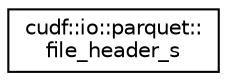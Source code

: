 digraph "Graphical Class Hierarchy"
{
 // LATEX_PDF_SIZE
  edge [fontname="Helvetica",fontsize="10",labelfontname="Helvetica",labelfontsize="10"];
  node [fontname="Helvetica",fontsize="10",shape=record];
  rankdir="LR";
  Node0 [label="cudf::io::parquet::\lfile_header_s",height=0.2,width=0.4,color="black", fillcolor="white", style="filled",URL="$structcudf_1_1io_1_1parquet_1_1file__header__s.html",tooltip="Struct that describes the Parquet file data header."];
}
